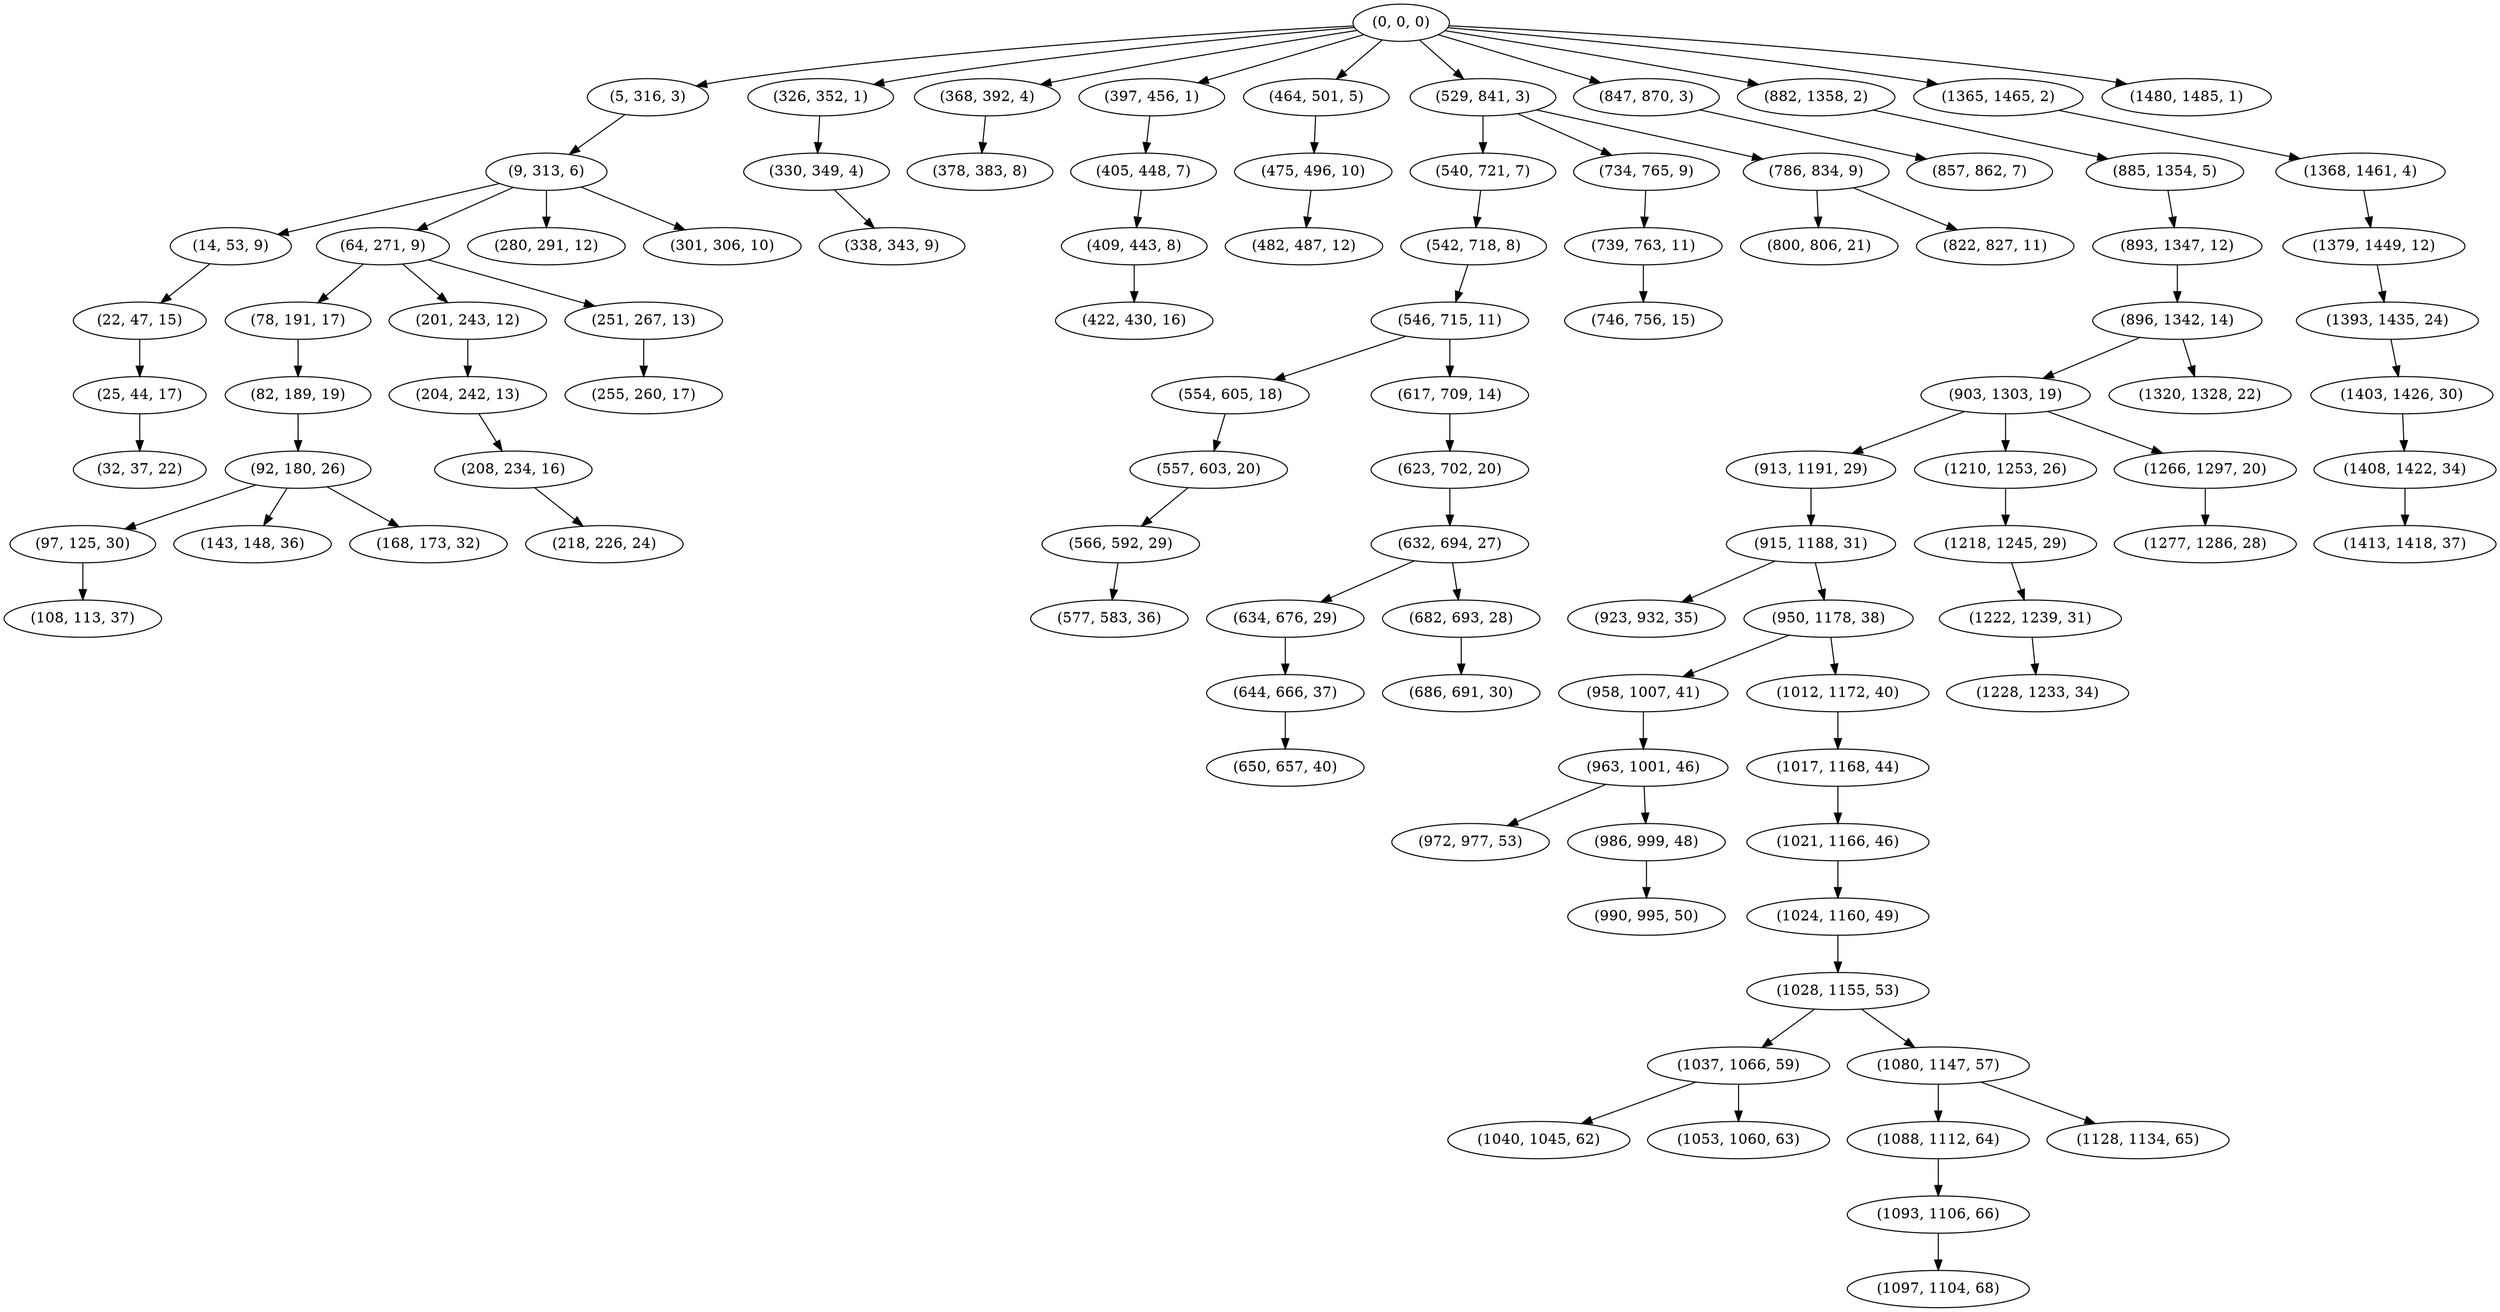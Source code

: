 digraph tree {
    "(0, 0, 0)";
    "(5, 316, 3)";
    "(9, 313, 6)";
    "(14, 53, 9)";
    "(22, 47, 15)";
    "(25, 44, 17)";
    "(32, 37, 22)";
    "(64, 271, 9)";
    "(78, 191, 17)";
    "(82, 189, 19)";
    "(92, 180, 26)";
    "(97, 125, 30)";
    "(108, 113, 37)";
    "(143, 148, 36)";
    "(168, 173, 32)";
    "(201, 243, 12)";
    "(204, 242, 13)";
    "(208, 234, 16)";
    "(218, 226, 24)";
    "(251, 267, 13)";
    "(255, 260, 17)";
    "(280, 291, 12)";
    "(301, 306, 10)";
    "(326, 352, 1)";
    "(330, 349, 4)";
    "(338, 343, 9)";
    "(368, 392, 4)";
    "(378, 383, 8)";
    "(397, 456, 1)";
    "(405, 448, 7)";
    "(409, 443, 8)";
    "(422, 430, 16)";
    "(464, 501, 5)";
    "(475, 496, 10)";
    "(482, 487, 12)";
    "(529, 841, 3)";
    "(540, 721, 7)";
    "(542, 718, 8)";
    "(546, 715, 11)";
    "(554, 605, 18)";
    "(557, 603, 20)";
    "(566, 592, 29)";
    "(577, 583, 36)";
    "(617, 709, 14)";
    "(623, 702, 20)";
    "(632, 694, 27)";
    "(634, 676, 29)";
    "(644, 666, 37)";
    "(650, 657, 40)";
    "(682, 693, 28)";
    "(686, 691, 30)";
    "(734, 765, 9)";
    "(739, 763, 11)";
    "(746, 756, 15)";
    "(786, 834, 9)";
    "(800, 806, 21)";
    "(822, 827, 11)";
    "(847, 870, 3)";
    "(857, 862, 7)";
    "(882, 1358, 2)";
    "(885, 1354, 5)";
    "(893, 1347, 12)";
    "(896, 1342, 14)";
    "(903, 1303, 19)";
    "(913, 1191, 29)";
    "(915, 1188, 31)";
    "(923, 932, 35)";
    "(950, 1178, 38)";
    "(958, 1007, 41)";
    "(963, 1001, 46)";
    "(972, 977, 53)";
    "(986, 999, 48)";
    "(990, 995, 50)";
    "(1012, 1172, 40)";
    "(1017, 1168, 44)";
    "(1021, 1166, 46)";
    "(1024, 1160, 49)";
    "(1028, 1155, 53)";
    "(1037, 1066, 59)";
    "(1040, 1045, 62)";
    "(1053, 1060, 63)";
    "(1080, 1147, 57)";
    "(1088, 1112, 64)";
    "(1093, 1106, 66)";
    "(1097, 1104, 68)";
    "(1128, 1134, 65)";
    "(1210, 1253, 26)";
    "(1218, 1245, 29)";
    "(1222, 1239, 31)";
    "(1228, 1233, 34)";
    "(1266, 1297, 20)";
    "(1277, 1286, 28)";
    "(1320, 1328, 22)";
    "(1365, 1465, 2)";
    "(1368, 1461, 4)";
    "(1379, 1449, 12)";
    "(1393, 1435, 24)";
    "(1403, 1426, 30)";
    "(1408, 1422, 34)";
    "(1413, 1418, 37)";
    "(1480, 1485, 1)";
    "(0, 0, 0)" -> "(5, 316, 3)";
    "(0, 0, 0)" -> "(326, 352, 1)";
    "(0, 0, 0)" -> "(368, 392, 4)";
    "(0, 0, 0)" -> "(397, 456, 1)";
    "(0, 0, 0)" -> "(464, 501, 5)";
    "(0, 0, 0)" -> "(529, 841, 3)";
    "(0, 0, 0)" -> "(847, 870, 3)";
    "(0, 0, 0)" -> "(882, 1358, 2)";
    "(0, 0, 0)" -> "(1365, 1465, 2)";
    "(0, 0, 0)" -> "(1480, 1485, 1)";
    "(5, 316, 3)" -> "(9, 313, 6)";
    "(9, 313, 6)" -> "(14, 53, 9)";
    "(9, 313, 6)" -> "(64, 271, 9)";
    "(9, 313, 6)" -> "(280, 291, 12)";
    "(9, 313, 6)" -> "(301, 306, 10)";
    "(14, 53, 9)" -> "(22, 47, 15)";
    "(22, 47, 15)" -> "(25, 44, 17)";
    "(25, 44, 17)" -> "(32, 37, 22)";
    "(64, 271, 9)" -> "(78, 191, 17)";
    "(64, 271, 9)" -> "(201, 243, 12)";
    "(64, 271, 9)" -> "(251, 267, 13)";
    "(78, 191, 17)" -> "(82, 189, 19)";
    "(82, 189, 19)" -> "(92, 180, 26)";
    "(92, 180, 26)" -> "(97, 125, 30)";
    "(92, 180, 26)" -> "(143, 148, 36)";
    "(92, 180, 26)" -> "(168, 173, 32)";
    "(97, 125, 30)" -> "(108, 113, 37)";
    "(201, 243, 12)" -> "(204, 242, 13)";
    "(204, 242, 13)" -> "(208, 234, 16)";
    "(208, 234, 16)" -> "(218, 226, 24)";
    "(251, 267, 13)" -> "(255, 260, 17)";
    "(326, 352, 1)" -> "(330, 349, 4)";
    "(330, 349, 4)" -> "(338, 343, 9)";
    "(368, 392, 4)" -> "(378, 383, 8)";
    "(397, 456, 1)" -> "(405, 448, 7)";
    "(405, 448, 7)" -> "(409, 443, 8)";
    "(409, 443, 8)" -> "(422, 430, 16)";
    "(464, 501, 5)" -> "(475, 496, 10)";
    "(475, 496, 10)" -> "(482, 487, 12)";
    "(529, 841, 3)" -> "(540, 721, 7)";
    "(529, 841, 3)" -> "(734, 765, 9)";
    "(529, 841, 3)" -> "(786, 834, 9)";
    "(540, 721, 7)" -> "(542, 718, 8)";
    "(542, 718, 8)" -> "(546, 715, 11)";
    "(546, 715, 11)" -> "(554, 605, 18)";
    "(546, 715, 11)" -> "(617, 709, 14)";
    "(554, 605, 18)" -> "(557, 603, 20)";
    "(557, 603, 20)" -> "(566, 592, 29)";
    "(566, 592, 29)" -> "(577, 583, 36)";
    "(617, 709, 14)" -> "(623, 702, 20)";
    "(623, 702, 20)" -> "(632, 694, 27)";
    "(632, 694, 27)" -> "(634, 676, 29)";
    "(632, 694, 27)" -> "(682, 693, 28)";
    "(634, 676, 29)" -> "(644, 666, 37)";
    "(644, 666, 37)" -> "(650, 657, 40)";
    "(682, 693, 28)" -> "(686, 691, 30)";
    "(734, 765, 9)" -> "(739, 763, 11)";
    "(739, 763, 11)" -> "(746, 756, 15)";
    "(786, 834, 9)" -> "(800, 806, 21)";
    "(786, 834, 9)" -> "(822, 827, 11)";
    "(847, 870, 3)" -> "(857, 862, 7)";
    "(882, 1358, 2)" -> "(885, 1354, 5)";
    "(885, 1354, 5)" -> "(893, 1347, 12)";
    "(893, 1347, 12)" -> "(896, 1342, 14)";
    "(896, 1342, 14)" -> "(903, 1303, 19)";
    "(896, 1342, 14)" -> "(1320, 1328, 22)";
    "(903, 1303, 19)" -> "(913, 1191, 29)";
    "(903, 1303, 19)" -> "(1210, 1253, 26)";
    "(903, 1303, 19)" -> "(1266, 1297, 20)";
    "(913, 1191, 29)" -> "(915, 1188, 31)";
    "(915, 1188, 31)" -> "(923, 932, 35)";
    "(915, 1188, 31)" -> "(950, 1178, 38)";
    "(950, 1178, 38)" -> "(958, 1007, 41)";
    "(950, 1178, 38)" -> "(1012, 1172, 40)";
    "(958, 1007, 41)" -> "(963, 1001, 46)";
    "(963, 1001, 46)" -> "(972, 977, 53)";
    "(963, 1001, 46)" -> "(986, 999, 48)";
    "(986, 999, 48)" -> "(990, 995, 50)";
    "(1012, 1172, 40)" -> "(1017, 1168, 44)";
    "(1017, 1168, 44)" -> "(1021, 1166, 46)";
    "(1021, 1166, 46)" -> "(1024, 1160, 49)";
    "(1024, 1160, 49)" -> "(1028, 1155, 53)";
    "(1028, 1155, 53)" -> "(1037, 1066, 59)";
    "(1028, 1155, 53)" -> "(1080, 1147, 57)";
    "(1037, 1066, 59)" -> "(1040, 1045, 62)";
    "(1037, 1066, 59)" -> "(1053, 1060, 63)";
    "(1080, 1147, 57)" -> "(1088, 1112, 64)";
    "(1080, 1147, 57)" -> "(1128, 1134, 65)";
    "(1088, 1112, 64)" -> "(1093, 1106, 66)";
    "(1093, 1106, 66)" -> "(1097, 1104, 68)";
    "(1210, 1253, 26)" -> "(1218, 1245, 29)";
    "(1218, 1245, 29)" -> "(1222, 1239, 31)";
    "(1222, 1239, 31)" -> "(1228, 1233, 34)";
    "(1266, 1297, 20)" -> "(1277, 1286, 28)";
    "(1365, 1465, 2)" -> "(1368, 1461, 4)";
    "(1368, 1461, 4)" -> "(1379, 1449, 12)";
    "(1379, 1449, 12)" -> "(1393, 1435, 24)";
    "(1393, 1435, 24)" -> "(1403, 1426, 30)";
    "(1403, 1426, 30)" -> "(1408, 1422, 34)";
    "(1408, 1422, 34)" -> "(1413, 1418, 37)";
}
